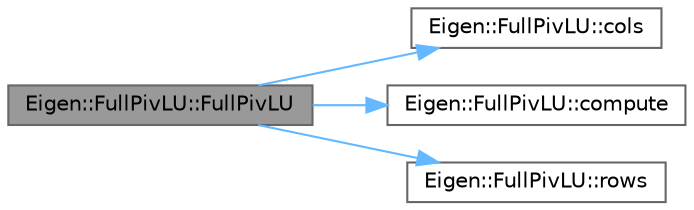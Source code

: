 digraph "Eigen::FullPivLU::FullPivLU"
{
 // LATEX_PDF_SIZE
  bgcolor="transparent";
  edge [fontname=Helvetica,fontsize=10,labelfontname=Helvetica,labelfontsize=10];
  node [fontname=Helvetica,fontsize=10,shape=box,height=0.2,width=0.4];
  rankdir="LR";
  Node1 [id="Node000001",label="Eigen::FullPivLU::FullPivLU",height=0.2,width=0.4,color="gray40", fillcolor="grey60", style="filled", fontcolor="black",tooltip=" "];
  Node1 -> Node2 [id="edge1_Node000001_Node000002",color="steelblue1",style="solid",tooltip=" "];
  Node2 [id="Node000002",label="Eigen::FullPivLU::cols",height=0.2,width=0.4,color="grey40", fillcolor="white", style="filled",URL="$class_eigen_1_1_full_piv_l_u.html#ab775ce41ec3e916ad86868f413c20e85",tooltip=" "];
  Node1 -> Node3 [id="edge2_Node000001_Node000003",color="steelblue1",style="solid",tooltip=" "];
  Node3 [id="Node000003",label="Eigen::FullPivLU::compute",height=0.2,width=0.4,color="grey40", fillcolor="white", style="filled",URL="$class_eigen_1_1_full_piv_l_u.html#aee769a67d261303685b683da2cc55443",tooltip=" "];
  Node1 -> Node4 [id="edge3_Node000001_Node000004",color="steelblue1",style="solid",tooltip=" "];
  Node4 [id="Node000004",label="Eigen::FullPivLU::rows",height=0.2,width=0.4,color="grey40", fillcolor="white", style="filled",URL="$class_eigen_1_1_full_piv_l_u.html#a3e6a55cd997c2a16fa6cd81be321c916",tooltip=" "];
}
